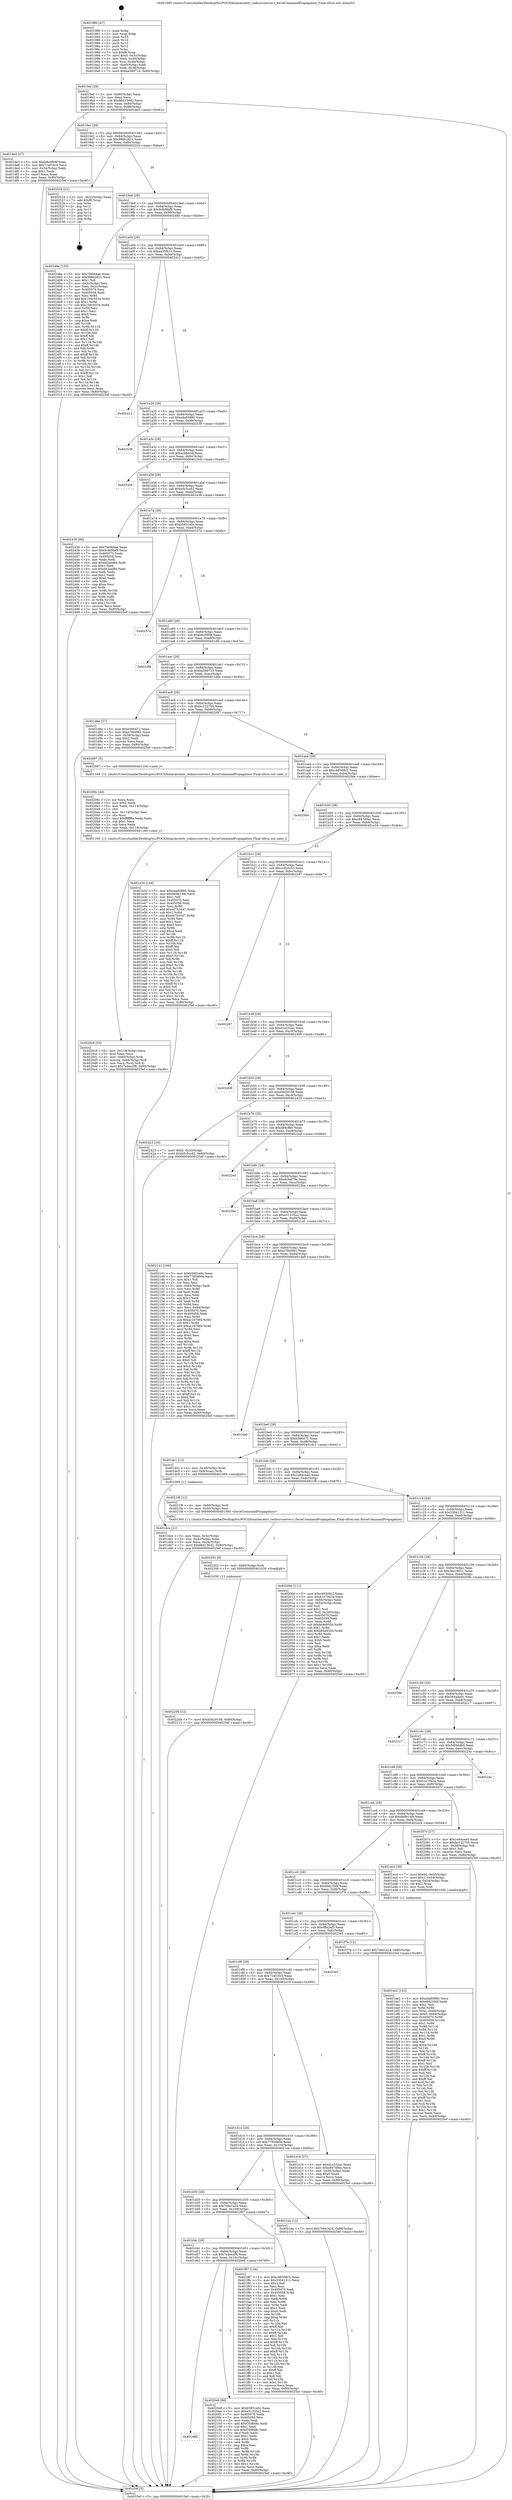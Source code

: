 digraph "0x401980" {
  label = "0x401980 (/mnt/c/Users/mathe/Desktop/tcc/POCII/binaries/extr_redissrcserver.c_forceCommandPropagation_Final-ollvm.out::main(0))"
  labelloc = "t"
  node[shape=record]

  Entry [label="",width=0.3,height=0.3,shape=circle,fillcolor=black,style=filled]
  "0x4019af" [label="{
     0x4019af [29]\l
     | [instrs]\l
     &nbsp;&nbsp;0x4019af \<+3\>: mov -0x80(%rbp),%eax\l
     &nbsp;&nbsp;0x4019b2 \<+2\>: mov %eax,%ecx\l
     &nbsp;&nbsp;0x4019b4 \<+6\>: sub $0x86d15642,%ecx\l
     &nbsp;&nbsp;0x4019ba \<+6\>: mov %eax,-0x84(%rbp)\l
     &nbsp;&nbsp;0x4019c0 \<+6\>: mov %ecx,-0x88(%rbp)\l
     &nbsp;&nbsp;0x4019c6 \<+6\>: je 0000000000401de3 \<main+0x463\>\l
  }"]
  "0x401de3" [label="{
     0x401de3 [27]\l
     | [instrs]\l
     &nbsp;&nbsp;0x401de3 \<+5\>: mov $0xb8c0f09f,%eax\l
     &nbsp;&nbsp;0x401de8 \<+5\>: mov $0x71ef10c4,%ecx\l
     &nbsp;&nbsp;0x401ded \<+3\>: mov -0x34(%rbp),%edx\l
     &nbsp;&nbsp;0x401df0 \<+3\>: cmp $0x1,%edx\l
     &nbsp;&nbsp;0x401df3 \<+3\>: cmovl %ecx,%eax\l
     &nbsp;&nbsp;0x401df6 \<+3\>: mov %eax,-0x80(%rbp)\l
     &nbsp;&nbsp;0x401df9 \<+5\>: jmp 00000000004025ef \<main+0xc6f\>\l
  }"]
  "0x4019cc" [label="{
     0x4019cc [28]\l
     | [instrs]\l
     &nbsp;&nbsp;0x4019cc \<+5\>: jmp 00000000004019d1 \<main+0x51\>\l
     &nbsp;&nbsp;0x4019d1 \<+6\>: mov -0x84(%rbp),%eax\l
     &nbsp;&nbsp;0x4019d7 \<+5\>: sub $0x996b2821,%eax\l
     &nbsp;&nbsp;0x4019dc \<+6\>: mov %eax,-0x8c(%rbp)\l
     &nbsp;&nbsp;0x4019e2 \<+6\>: je 0000000000402524 \<main+0xba4\>\l
  }"]
  Exit [label="",width=0.3,height=0.3,shape=circle,fillcolor=black,style=filled,peripheries=2]
  "0x402524" [label="{
     0x402524 [21]\l
     | [instrs]\l
     &nbsp;&nbsp;0x402524 \<+3\>: mov -0x2c(%rbp),%eax\l
     &nbsp;&nbsp;0x402527 \<+7\>: add $0xf8,%rsp\l
     &nbsp;&nbsp;0x40252e \<+1\>: pop %rbx\l
     &nbsp;&nbsp;0x40252f \<+2\>: pop %r12\l
     &nbsp;&nbsp;0x402531 \<+2\>: pop %r13\l
     &nbsp;&nbsp;0x402533 \<+2\>: pop %r14\l
     &nbsp;&nbsp;0x402535 \<+2\>: pop %r15\l
     &nbsp;&nbsp;0x402537 \<+1\>: pop %rbp\l
     &nbsp;&nbsp;0x402538 \<+1\>: ret\l
  }"]
  "0x4019e8" [label="{
     0x4019e8 [28]\l
     | [instrs]\l
     &nbsp;&nbsp;0x4019e8 \<+5\>: jmp 00000000004019ed \<main+0x6d\>\l
     &nbsp;&nbsp;0x4019ed \<+6\>: mov -0x84(%rbp),%eax\l
     &nbsp;&nbsp;0x4019f3 \<+5\>: sub $0x9c8d9bf9,%eax\l
     &nbsp;&nbsp;0x4019f8 \<+6\>: mov %eax,-0x90(%rbp)\l
     &nbsp;&nbsp;0x4019fe \<+6\>: je 000000000040248e \<main+0xb0e\>\l
  }"]
  "0x40220b" [label="{
     0x40220b [12]\l
     | [instrs]\l
     &nbsp;&nbsp;0x40220b \<+7\>: movl $0xd3b29108,-0x80(%rbp)\l
     &nbsp;&nbsp;0x402212 \<+5\>: jmp 00000000004025ef \<main+0xc6f\>\l
  }"]
  "0x40248e" [label="{
     0x40248e [150]\l
     | [instrs]\l
     &nbsp;&nbsp;0x40248e \<+5\>: mov $0x7fd064ae,%eax\l
     &nbsp;&nbsp;0x402493 \<+5\>: mov $0x996b2821,%ecx\l
     &nbsp;&nbsp;0x402498 \<+2\>: mov $0x1,%dl\l
     &nbsp;&nbsp;0x40249a \<+3\>: mov -0x3c(%rbp),%esi\l
     &nbsp;&nbsp;0x40249d \<+3\>: mov %esi,-0x2c(%rbp)\l
     &nbsp;&nbsp;0x4024a0 \<+7\>: mov 0x405070,%esi\l
     &nbsp;&nbsp;0x4024a7 \<+7\>: mov 0x405058,%edi\l
     &nbsp;&nbsp;0x4024ae \<+3\>: mov %esi,%r8d\l
     &nbsp;&nbsp;0x4024b1 \<+7\>: add $0x109c0334,%r8d\l
     &nbsp;&nbsp;0x4024b8 \<+4\>: sub $0x1,%r8d\l
     &nbsp;&nbsp;0x4024bc \<+7\>: sub $0x109c0334,%r8d\l
     &nbsp;&nbsp;0x4024c3 \<+4\>: imul %r8d,%esi\l
     &nbsp;&nbsp;0x4024c7 \<+3\>: and $0x1,%esi\l
     &nbsp;&nbsp;0x4024ca \<+3\>: cmp $0x0,%esi\l
     &nbsp;&nbsp;0x4024cd \<+4\>: sete %r9b\l
     &nbsp;&nbsp;0x4024d1 \<+3\>: cmp $0xa,%edi\l
     &nbsp;&nbsp;0x4024d4 \<+4\>: setl %r10b\l
     &nbsp;&nbsp;0x4024d8 \<+3\>: mov %r9b,%r11b\l
     &nbsp;&nbsp;0x4024db \<+4\>: xor $0xff,%r11b\l
     &nbsp;&nbsp;0x4024df \<+3\>: mov %r10b,%bl\l
     &nbsp;&nbsp;0x4024e2 \<+3\>: xor $0xff,%bl\l
     &nbsp;&nbsp;0x4024e5 \<+3\>: xor $0x1,%dl\l
     &nbsp;&nbsp;0x4024e8 \<+3\>: mov %r11b,%r14b\l
     &nbsp;&nbsp;0x4024eb \<+4\>: and $0xff,%r14b\l
     &nbsp;&nbsp;0x4024ef \<+3\>: and %dl,%r9b\l
     &nbsp;&nbsp;0x4024f2 \<+3\>: mov %bl,%r15b\l
     &nbsp;&nbsp;0x4024f5 \<+4\>: and $0xff,%r15b\l
     &nbsp;&nbsp;0x4024f9 \<+3\>: and %dl,%r10b\l
     &nbsp;&nbsp;0x4024fc \<+3\>: or %r9b,%r14b\l
     &nbsp;&nbsp;0x4024ff \<+3\>: or %r10b,%r15b\l
     &nbsp;&nbsp;0x402502 \<+3\>: xor %r15b,%r14b\l
     &nbsp;&nbsp;0x402505 \<+3\>: or %bl,%r11b\l
     &nbsp;&nbsp;0x402508 \<+4\>: xor $0xff,%r11b\l
     &nbsp;&nbsp;0x40250c \<+3\>: or $0x1,%dl\l
     &nbsp;&nbsp;0x40250f \<+3\>: and %dl,%r11b\l
     &nbsp;&nbsp;0x402512 \<+3\>: or %r11b,%r14b\l
     &nbsp;&nbsp;0x402515 \<+4\>: test $0x1,%r14b\l
     &nbsp;&nbsp;0x402519 \<+3\>: cmovne %ecx,%eax\l
     &nbsp;&nbsp;0x40251c \<+3\>: mov %eax,-0x80(%rbp)\l
     &nbsp;&nbsp;0x40251f \<+5\>: jmp 00000000004025ef \<main+0xc6f\>\l
  }"]
  "0x401a04" [label="{
     0x401a04 [28]\l
     | [instrs]\l
     &nbsp;&nbsp;0x401a04 \<+5\>: jmp 0000000000401a09 \<main+0x89\>\l
     &nbsp;&nbsp;0x401a09 \<+6\>: mov -0x84(%rbp),%eax\l
     &nbsp;&nbsp;0x401a0f \<+5\>: sub $0xa455fb1c,%eax\l
     &nbsp;&nbsp;0x401a14 \<+6\>: mov %eax,-0x94(%rbp)\l
     &nbsp;&nbsp;0x401a1a \<+6\>: je 0000000000402412 \<main+0xa92\>\l
  }"]
  "0x402202" [label="{
     0x402202 [9]\l
     | [instrs]\l
     &nbsp;&nbsp;0x402202 \<+4\>: mov -0x60(%rbp),%rdi\l
     &nbsp;&nbsp;0x402206 \<+5\>: call 0000000000401030 \<free@plt\>\l
     | [calls]\l
     &nbsp;&nbsp;0x401030 \{1\} (unknown)\l
  }"]
  "0x402412" [label="{
     0x402412\l
  }", style=dashed]
  "0x401a20" [label="{
     0x401a20 [28]\l
     | [instrs]\l
     &nbsp;&nbsp;0x401a20 \<+5\>: jmp 0000000000401a25 \<main+0xa5\>\l
     &nbsp;&nbsp;0x401a25 \<+6\>: mov -0x84(%rbp),%eax\l
     &nbsp;&nbsp;0x401a2b \<+5\>: sub $0xa4a60880,%eax\l
     &nbsp;&nbsp;0x401a30 \<+6\>: mov %eax,-0x98(%rbp)\l
     &nbsp;&nbsp;0x401a36 \<+6\>: je 0000000000402539 \<main+0xbb9\>\l
  }"]
  "0x401d68" [label="{
     0x401d68\l
  }", style=dashed]
  "0x402539" [label="{
     0x402539\l
  }", style=dashed]
  "0x401a3c" [label="{
     0x401a3c [28]\l
     | [instrs]\l
     &nbsp;&nbsp;0x401a3c \<+5\>: jmp 0000000000401a41 \<main+0xc1\>\l
     &nbsp;&nbsp;0x401a41 \<+6\>: mov -0x84(%rbp),%eax\l
     &nbsp;&nbsp;0x401a47 \<+5\>: sub $0xacb6dcdf,%eax\l
     &nbsp;&nbsp;0x401a4c \<+6\>: mov %eax,-0x9c(%rbp)\l
     &nbsp;&nbsp;0x401a52 \<+6\>: je 00000000004023c6 \<main+0xa46\>\l
  }"]
  "0x4020e9" [label="{
     0x4020e9 [88]\l
     | [instrs]\l
     &nbsp;&nbsp;0x4020e9 \<+5\>: mov $0xb5851e0c,%eax\l
     &nbsp;&nbsp;0x4020ee \<+5\>: mov $0xe51335a2,%ecx\l
     &nbsp;&nbsp;0x4020f3 \<+7\>: mov 0x405070,%edx\l
     &nbsp;&nbsp;0x4020fa \<+7\>: mov 0x405058,%esi\l
     &nbsp;&nbsp;0x402101 \<+2\>: mov %edx,%edi\l
     &nbsp;&nbsp;0x402103 \<+6\>: add $0xf35f868c,%edi\l
     &nbsp;&nbsp;0x402109 \<+3\>: sub $0x1,%edi\l
     &nbsp;&nbsp;0x40210c \<+6\>: sub $0xf35f868c,%edi\l
     &nbsp;&nbsp;0x402112 \<+3\>: imul %edi,%edx\l
     &nbsp;&nbsp;0x402115 \<+3\>: and $0x1,%edx\l
     &nbsp;&nbsp;0x402118 \<+3\>: cmp $0x0,%edx\l
     &nbsp;&nbsp;0x40211b \<+4\>: sete %r8b\l
     &nbsp;&nbsp;0x40211f \<+3\>: cmp $0xa,%esi\l
     &nbsp;&nbsp;0x402122 \<+4\>: setl %r9b\l
     &nbsp;&nbsp;0x402126 \<+3\>: mov %r8b,%r10b\l
     &nbsp;&nbsp;0x402129 \<+3\>: and %r9b,%r10b\l
     &nbsp;&nbsp;0x40212c \<+3\>: xor %r9b,%r8b\l
     &nbsp;&nbsp;0x40212f \<+3\>: or %r8b,%r10b\l
     &nbsp;&nbsp;0x402132 \<+4\>: test $0x1,%r10b\l
     &nbsp;&nbsp;0x402136 \<+3\>: cmovne %ecx,%eax\l
     &nbsp;&nbsp;0x402139 \<+3\>: mov %eax,-0x80(%rbp)\l
     &nbsp;&nbsp;0x40213c \<+5\>: jmp 00000000004025ef \<main+0xc6f\>\l
  }"]
  "0x4023c6" [label="{
     0x4023c6\l
  }", style=dashed]
  "0x401a58" [label="{
     0x401a58 [28]\l
     | [instrs]\l
     &nbsp;&nbsp;0x401a58 \<+5\>: jmp 0000000000401a5d \<main+0xdd\>\l
     &nbsp;&nbsp;0x401a5d \<+6\>: mov -0x84(%rbp),%eax\l
     &nbsp;&nbsp;0x401a63 \<+5\>: sub $0xb0c5cc62,%eax\l
     &nbsp;&nbsp;0x401a68 \<+6\>: mov %eax,-0xa0(%rbp)\l
     &nbsp;&nbsp;0x401a6e \<+6\>: je 0000000000402436 \<main+0xab6\>\l
  }"]
  "0x4020c8" [label="{
     0x4020c8 [33]\l
     | [instrs]\l
     &nbsp;&nbsp;0x4020c8 \<+6\>: mov -0x118(%rbp),%ecx\l
     &nbsp;&nbsp;0x4020ce \<+3\>: imul %eax,%ecx\l
     &nbsp;&nbsp;0x4020d1 \<+4\>: mov -0x60(%rbp),%rdi\l
     &nbsp;&nbsp;0x4020d5 \<+4\>: movslq -0x64(%rbp),%r8\l
     &nbsp;&nbsp;0x4020d9 \<+4\>: mov %ecx,(%rdi,%r8,4)\l
     &nbsp;&nbsp;0x4020dd \<+7\>: movl $0x7e4ee2f6,-0x80(%rbp)\l
     &nbsp;&nbsp;0x4020e4 \<+5\>: jmp 00000000004025ef \<main+0xc6f\>\l
  }"]
  "0x402436" [label="{
     0x402436 [88]\l
     | [instrs]\l
     &nbsp;&nbsp;0x402436 \<+5\>: mov $0x7fd064ae,%eax\l
     &nbsp;&nbsp;0x40243b \<+5\>: mov $0x9c8d9bf9,%ecx\l
     &nbsp;&nbsp;0x402440 \<+7\>: mov 0x405070,%edx\l
     &nbsp;&nbsp;0x402447 \<+7\>: mov 0x405058,%esi\l
     &nbsp;&nbsp;0x40244e \<+2\>: mov %edx,%edi\l
     &nbsp;&nbsp;0x402450 \<+6\>: add $0xdd2eaf8d,%edi\l
     &nbsp;&nbsp;0x402456 \<+3\>: sub $0x1,%edi\l
     &nbsp;&nbsp;0x402459 \<+6\>: sub $0xdd2eaf8d,%edi\l
     &nbsp;&nbsp;0x40245f \<+3\>: imul %edi,%edx\l
     &nbsp;&nbsp;0x402462 \<+3\>: and $0x1,%edx\l
     &nbsp;&nbsp;0x402465 \<+3\>: cmp $0x0,%edx\l
     &nbsp;&nbsp;0x402468 \<+4\>: sete %r8b\l
     &nbsp;&nbsp;0x40246c \<+3\>: cmp $0xa,%esi\l
     &nbsp;&nbsp;0x40246f \<+4\>: setl %r9b\l
     &nbsp;&nbsp;0x402473 \<+3\>: mov %r8b,%r10b\l
     &nbsp;&nbsp;0x402476 \<+3\>: and %r9b,%r10b\l
     &nbsp;&nbsp;0x402479 \<+3\>: xor %r9b,%r8b\l
     &nbsp;&nbsp;0x40247c \<+3\>: or %r8b,%r10b\l
     &nbsp;&nbsp;0x40247f \<+4\>: test $0x1,%r10b\l
     &nbsp;&nbsp;0x402483 \<+3\>: cmovne %ecx,%eax\l
     &nbsp;&nbsp;0x402486 \<+3\>: mov %eax,-0x80(%rbp)\l
     &nbsp;&nbsp;0x402489 \<+5\>: jmp 00000000004025ef \<main+0xc6f\>\l
  }"]
  "0x401a74" [label="{
     0x401a74 [28]\l
     | [instrs]\l
     &nbsp;&nbsp;0x401a74 \<+5\>: jmp 0000000000401a79 \<main+0xf9\>\l
     &nbsp;&nbsp;0x401a79 \<+6\>: mov -0x84(%rbp),%eax\l
     &nbsp;&nbsp;0x401a7f \<+5\>: sub $0xb5851e0c,%eax\l
     &nbsp;&nbsp;0x401a84 \<+6\>: mov %eax,-0xa4(%rbp)\l
     &nbsp;&nbsp;0x401a8a \<+6\>: je 000000000040257a \<main+0xbfa\>\l
  }"]
  "0x40209c" [label="{
     0x40209c [44]\l
     | [instrs]\l
     &nbsp;&nbsp;0x40209c \<+2\>: xor %ecx,%ecx\l
     &nbsp;&nbsp;0x40209e \<+5\>: mov $0x2,%edx\l
     &nbsp;&nbsp;0x4020a3 \<+6\>: mov %edx,-0x114(%rbp)\l
     &nbsp;&nbsp;0x4020a9 \<+1\>: cltd\l
     &nbsp;&nbsp;0x4020aa \<+6\>: mov -0x114(%rbp),%esi\l
     &nbsp;&nbsp;0x4020b0 \<+2\>: idiv %esi\l
     &nbsp;&nbsp;0x4020b2 \<+6\>: imul $0xfffffffe,%edx,%edx\l
     &nbsp;&nbsp;0x4020b8 \<+3\>: sub $0x1,%ecx\l
     &nbsp;&nbsp;0x4020bb \<+2\>: sub %ecx,%edx\l
     &nbsp;&nbsp;0x4020bd \<+6\>: mov %edx,-0x118(%rbp)\l
     &nbsp;&nbsp;0x4020c3 \<+5\>: call 0000000000401160 \<next_i\>\l
     | [calls]\l
     &nbsp;&nbsp;0x401160 \{1\} (/mnt/c/Users/mathe/Desktop/tcc/POCII/binaries/extr_redissrcserver.c_forceCommandPropagation_Final-ollvm.out::next_i)\l
  }"]
  "0x40257a" [label="{
     0x40257a\l
  }", style=dashed]
  "0x401a90" [label="{
     0x401a90 [28]\l
     | [instrs]\l
     &nbsp;&nbsp;0x401a90 \<+5\>: jmp 0000000000401a95 \<main+0x115\>\l
     &nbsp;&nbsp;0x401a95 \<+6\>: mov -0x84(%rbp),%eax\l
     &nbsp;&nbsp;0x401a9b \<+5\>: sub $0xb8c0f09f,%eax\l
     &nbsp;&nbsp;0x401aa0 \<+6\>: mov %eax,-0xa8(%rbp)\l
     &nbsp;&nbsp;0x401aa6 \<+6\>: je 0000000000401dfe \<main+0x47e\>\l
  }"]
  "0x401d4c" [label="{
     0x401d4c [28]\l
     | [instrs]\l
     &nbsp;&nbsp;0x401d4c \<+5\>: jmp 0000000000401d51 \<main+0x3d1\>\l
     &nbsp;&nbsp;0x401d51 \<+6\>: mov -0x84(%rbp),%eax\l
     &nbsp;&nbsp;0x401d57 \<+5\>: sub $0x7e4ee2f6,%eax\l
     &nbsp;&nbsp;0x401d5c \<+6\>: mov %eax,-0x10c(%rbp)\l
     &nbsp;&nbsp;0x401d62 \<+6\>: je 00000000004020e9 \<main+0x769\>\l
  }"]
  "0x401dfe" [label="{
     0x401dfe\l
  }", style=dashed]
  "0x401aac" [label="{
     0x401aac [28]\l
     | [instrs]\l
     &nbsp;&nbsp;0x401aac \<+5\>: jmp 0000000000401ab1 \<main+0x131\>\l
     &nbsp;&nbsp;0x401ab1 \<+6\>: mov -0x84(%rbp),%eax\l
     &nbsp;&nbsp;0x401ab7 \<+5\>: sub $0xba589710,%eax\l
     &nbsp;&nbsp;0x401abc \<+6\>: mov %eax,-0xac(%rbp)\l
     &nbsp;&nbsp;0x401ac2 \<+6\>: je 0000000000401d8e \<main+0x40e\>\l
  }"]
  "0x401f87" [label="{
     0x401f87 [134]\l
     | [instrs]\l
     &nbsp;&nbsp;0x401f87 \<+5\>: mov $0xc48308c2,%eax\l
     &nbsp;&nbsp;0x401f8c \<+5\>: mov $0x33041311,%ecx\l
     &nbsp;&nbsp;0x401f91 \<+2\>: mov $0x1,%dl\l
     &nbsp;&nbsp;0x401f93 \<+2\>: xor %esi,%esi\l
     &nbsp;&nbsp;0x401f95 \<+7\>: mov 0x405070,%edi\l
     &nbsp;&nbsp;0x401f9c \<+8\>: mov 0x405058,%r8d\l
     &nbsp;&nbsp;0x401fa4 \<+3\>: sub $0x1,%esi\l
     &nbsp;&nbsp;0x401fa7 \<+3\>: mov %edi,%r9d\l
     &nbsp;&nbsp;0x401faa \<+3\>: add %esi,%r9d\l
     &nbsp;&nbsp;0x401fad \<+4\>: imul %r9d,%edi\l
     &nbsp;&nbsp;0x401fb1 \<+3\>: and $0x1,%edi\l
     &nbsp;&nbsp;0x401fb4 \<+3\>: cmp $0x0,%edi\l
     &nbsp;&nbsp;0x401fb7 \<+4\>: sete %r10b\l
     &nbsp;&nbsp;0x401fbb \<+4\>: cmp $0xa,%r8d\l
     &nbsp;&nbsp;0x401fbf \<+4\>: setl %r11b\l
     &nbsp;&nbsp;0x401fc3 \<+3\>: mov %r10b,%bl\l
     &nbsp;&nbsp;0x401fc6 \<+3\>: xor $0xff,%bl\l
     &nbsp;&nbsp;0x401fc9 \<+3\>: mov %r11b,%r14b\l
     &nbsp;&nbsp;0x401fcc \<+4\>: xor $0xff,%r14b\l
     &nbsp;&nbsp;0x401fd0 \<+3\>: xor $0x1,%dl\l
     &nbsp;&nbsp;0x401fd3 \<+3\>: mov %bl,%r15b\l
     &nbsp;&nbsp;0x401fd6 \<+4\>: and $0xff,%r15b\l
     &nbsp;&nbsp;0x401fda \<+3\>: and %dl,%r10b\l
     &nbsp;&nbsp;0x401fdd \<+3\>: mov %r14b,%r12b\l
     &nbsp;&nbsp;0x401fe0 \<+4\>: and $0xff,%r12b\l
     &nbsp;&nbsp;0x401fe4 \<+3\>: and %dl,%r11b\l
     &nbsp;&nbsp;0x401fe7 \<+3\>: or %r10b,%r15b\l
     &nbsp;&nbsp;0x401fea \<+3\>: or %r11b,%r12b\l
     &nbsp;&nbsp;0x401fed \<+3\>: xor %r12b,%r15b\l
     &nbsp;&nbsp;0x401ff0 \<+3\>: or %r14b,%bl\l
     &nbsp;&nbsp;0x401ff3 \<+3\>: xor $0xff,%bl\l
     &nbsp;&nbsp;0x401ff6 \<+3\>: or $0x1,%dl\l
     &nbsp;&nbsp;0x401ff9 \<+2\>: and %dl,%bl\l
     &nbsp;&nbsp;0x401ffb \<+3\>: or %bl,%r15b\l
     &nbsp;&nbsp;0x401ffe \<+4\>: test $0x1,%r15b\l
     &nbsp;&nbsp;0x402002 \<+3\>: cmovne %ecx,%eax\l
     &nbsp;&nbsp;0x402005 \<+3\>: mov %eax,-0x80(%rbp)\l
     &nbsp;&nbsp;0x402008 \<+5\>: jmp 00000000004025ef \<main+0xc6f\>\l
  }"]
  "0x401d8e" [label="{
     0x401d8e [27]\l
     | [instrs]\l
     &nbsp;&nbsp;0x401d8e \<+5\>: mov $0xb566472,%eax\l
     &nbsp;&nbsp;0x401d93 \<+5\>: mov $0xe7fd49b1,%ecx\l
     &nbsp;&nbsp;0x401d98 \<+3\>: mov -0x38(%rbp),%edx\l
     &nbsp;&nbsp;0x401d9b \<+3\>: cmp $0x2,%edx\l
     &nbsp;&nbsp;0x401d9e \<+3\>: cmovne %ecx,%eax\l
     &nbsp;&nbsp;0x401da1 \<+3\>: mov %eax,-0x80(%rbp)\l
     &nbsp;&nbsp;0x401da4 \<+5\>: jmp 00000000004025ef \<main+0xc6f\>\l
  }"]
  "0x401ac8" [label="{
     0x401ac8 [28]\l
     | [instrs]\l
     &nbsp;&nbsp;0x401ac8 \<+5\>: jmp 0000000000401acd \<main+0x14d\>\l
     &nbsp;&nbsp;0x401acd \<+6\>: mov -0x84(%rbp),%eax\l
     &nbsp;&nbsp;0x401ad3 \<+5\>: sub $0xbc122705,%eax\l
     &nbsp;&nbsp;0x401ad8 \<+6\>: mov %eax,-0xb0(%rbp)\l
     &nbsp;&nbsp;0x401ade \<+6\>: je 0000000000402097 \<main+0x717\>\l
  }"]
  "0x4025ef" [label="{
     0x4025ef [5]\l
     | [instrs]\l
     &nbsp;&nbsp;0x4025ef \<+5\>: jmp 00000000004019af \<main+0x2f\>\l
  }"]
  "0x401980" [label="{
     0x401980 [47]\l
     | [instrs]\l
     &nbsp;&nbsp;0x401980 \<+1\>: push %rbp\l
     &nbsp;&nbsp;0x401981 \<+3\>: mov %rsp,%rbp\l
     &nbsp;&nbsp;0x401984 \<+2\>: push %r15\l
     &nbsp;&nbsp;0x401986 \<+2\>: push %r14\l
     &nbsp;&nbsp;0x401988 \<+2\>: push %r13\l
     &nbsp;&nbsp;0x40198a \<+2\>: push %r12\l
     &nbsp;&nbsp;0x40198c \<+1\>: push %rbx\l
     &nbsp;&nbsp;0x40198d \<+7\>: sub $0xf8,%rsp\l
     &nbsp;&nbsp;0x401994 \<+7\>: movl $0x0,-0x3c(%rbp)\l
     &nbsp;&nbsp;0x40199b \<+3\>: mov %edi,-0x40(%rbp)\l
     &nbsp;&nbsp;0x40199e \<+4\>: mov %rsi,-0x48(%rbp)\l
     &nbsp;&nbsp;0x4019a2 \<+3\>: mov -0x40(%rbp),%edi\l
     &nbsp;&nbsp;0x4019a5 \<+3\>: mov %edi,-0x38(%rbp)\l
     &nbsp;&nbsp;0x4019a8 \<+7\>: movl $0xba589710,-0x80(%rbp)\l
  }"]
  "0x401d30" [label="{
     0x401d30 [28]\l
     | [instrs]\l
     &nbsp;&nbsp;0x401d30 \<+5\>: jmp 0000000000401d35 \<main+0x3b5\>\l
     &nbsp;&nbsp;0x401d35 \<+6\>: mov -0x84(%rbp),%eax\l
     &nbsp;&nbsp;0x401d3b \<+5\>: sub $0x7c6e1a24,%eax\l
     &nbsp;&nbsp;0x401d40 \<+6\>: mov %eax,-0x108(%rbp)\l
     &nbsp;&nbsp;0x401d46 \<+6\>: je 0000000000401f87 \<main+0x607\>\l
  }"]
  "0x402097" [label="{
     0x402097 [5]\l
     | [instrs]\l
     &nbsp;&nbsp;0x402097 \<+5\>: call 0000000000401160 \<next_i\>\l
     | [calls]\l
     &nbsp;&nbsp;0x401160 \{1\} (/mnt/c/Users/mathe/Desktop/tcc/POCII/binaries/extr_redissrcserver.c_forceCommandPropagation_Final-ollvm.out::next_i)\l
  }"]
  "0x401ae4" [label="{
     0x401ae4 [28]\l
     | [instrs]\l
     &nbsp;&nbsp;0x401ae4 \<+5\>: jmp 0000000000401ae9 \<main+0x169\>\l
     &nbsp;&nbsp;0x401ae9 \<+6\>: mov -0x84(%rbp),%eax\l
     &nbsp;&nbsp;0x401aef \<+5\>: sub $0xc48308c2,%eax\l
     &nbsp;&nbsp;0x401af4 \<+6\>: mov %eax,-0xb4(%rbp)\l
     &nbsp;&nbsp;0x401afa \<+6\>: je 000000000040256e \<main+0xbee\>\l
  }"]
  "0x4021ea" [label="{
     0x4021ea [12]\l
     | [instrs]\l
     &nbsp;&nbsp;0x4021ea \<+7\>: movl $0x7c6e1a24,-0x80(%rbp)\l
     &nbsp;&nbsp;0x4021f1 \<+5\>: jmp 00000000004025ef \<main+0xc6f\>\l
  }"]
  "0x40256e" [label="{
     0x40256e\l
  }", style=dashed]
  "0x401b00" [label="{
     0x401b00 [28]\l
     | [instrs]\l
     &nbsp;&nbsp;0x401b00 \<+5\>: jmp 0000000000401b05 \<main+0x185\>\l
     &nbsp;&nbsp;0x401b05 \<+6\>: mov -0x84(%rbp),%eax\l
     &nbsp;&nbsp;0x401b0b \<+5\>: sub $0xc847d0ac,%eax\l
     &nbsp;&nbsp;0x401b10 \<+6\>: mov %eax,-0xb8(%rbp)\l
     &nbsp;&nbsp;0x401b16 \<+6\>: je 0000000000401e34 \<main+0x4b4\>\l
  }"]
  "0x401ee2" [label="{
     0x401ee2 [153]\l
     | [instrs]\l
     &nbsp;&nbsp;0x401ee2 \<+5\>: mov $0xa4a60880,%ecx\l
     &nbsp;&nbsp;0x401ee7 \<+5\>: mov $0x6fd2350f,%edx\l
     &nbsp;&nbsp;0x401eec \<+3\>: mov $0x1,%sil\l
     &nbsp;&nbsp;0x401eef \<+3\>: xor %r8d,%r8d\l
     &nbsp;&nbsp;0x401ef2 \<+4\>: mov %rax,-0x60(%rbp)\l
     &nbsp;&nbsp;0x401ef6 \<+7\>: movl $0x0,-0x64(%rbp)\l
     &nbsp;&nbsp;0x401efd \<+8\>: mov 0x405070,%r9d\l
     &nbsp;&nbsp;0x401f05 \<+8\>: mov 0x405058,%r10d\l
     &nbsp;&nbsp;0x401f0d \<+4\>: sub $0x1,%r8d\l
     &nbsp;&nbsp;0x401f11 \<+3\>: mov %r9d,%r11d\l
     &nbsp;&nbsp;0x401f14 \<+3\>: add %r8d,%r11d\l
     &nbsp;&nbsp;0x401f17 \<+4\>: imul %r11d,%r9d\l
     &nbsp;&nbsp;0x401f1b \<+4\>: and $0x1,%r9d\l
     &nbsp;&nbsp;0x401f1f \<+4\>: cmp $0x0,%r9d\l
     &nbsp;&nbsp;0x401f23 \<+3\>: sete %bl\l
     &nbsp;&nbsp;0x401f26 \<+4\>: cmp $0xa,%r10d\l
     &nbsp;&nbsp;0x401f2a \<+4\>: setl %r14b\l
     &nbsp;&nbsp;0x401f2e \<+3\>: mov %bl,%r15b\l
     &nbsp;&nbsp;0x401f31 \<+4\>: xor $0xff,%r15b\l
     &nbsp;&nbsp;0x401f35 \<+3\>: mov %r14b,%r12b\l
     &nbsp;&nbsp;0x401f38 \<+4\>: xor $0xff,%r12b\l
     &nbsp;&nbsp;0x401f3c \<+4\>: xor $0x1,%sil\l
     &nbsp;&nbsp;0x401f40 \<+3\>: mov %r15b,%r13b\l
     &nbsp;&nbsp;0x401f43 \<+4\>: and $0xff,%r13b\l
     &nbsp;&nbsp;0x401f47 \<+3\>: and %sil,%bl\l
     &nbsp;&nbsp;0x401f4a \<+3\>: mov %r12b,%al\l
     &nbsp;&nbsp;0x401f4d \<+2\>: and $0xff,%al\l
     &nbsp;&nbsp;0x401f4f \<+3\>: and %sil,%r14b\l
     &nbsp;&nbsp;0x401f52 \<+3\>: or %bl,%r13b\l
     &nbsp;&nbsp;0x401f55 \<+3\>: or %r14b,%al\l
     &nbsp;&nbsp;0x401f58 \<+3\>: xor %al,%r13b\l
     &nbsp;&nbsp;0x401f5b \<+3\>: or %r12b,%r15b\l
     &nbsp;&nbsp;0x401f5e \<+4\>: xor $0xff,%r15b\l
     &nbsp;&nbsp;0x401f62 \<+4\>: or $0x1,%sil\l
     &nbsp;&nbsp;0x401f66 \<+3\>: and %sil,%r15b\l
     &nbsp;&nbsp;0x401f69 \<+3\>: or %r15b,%r13b\l
     &nbsp;&nbsp;0x401f6c \<+4\>: test $0x1,%r13b\l
     &nbsp;&nbsp;0x401f70 \<+3\>: cmovne %edx,%ecx\l
     &nbsp;&nbsp;0x401f73 \<+3\>: mov %ecx,-0x80(%rbp)\l
     &nbsp;&nbsp;0x401f76 \<+5\>: jmp 00000000004025ef \<main+0xc6f\>\l
  }"]
  "0x401e34" [label="{
     0x401e34 [144]\l
     | [instrs]\l
     &nbsp;&nbsp;0x401e34 \<+5\>: mov $0xa4a60880,%eax\l
     &nbsp;&nbsp;0x401e39 \<+5\>: mov $0x669b14fe,%ecx\l
     &nbsp;&nbsp;0x401e3e \<+2\>: mov $0x1,%dl\l
     &nbsp;&nbsp;0x401e40 \<+7\>: mov 0x405070,%esi\l
     &nbsp;&nbsp;0x401e47 \<+7\>: mov 0x405058,%edi\l
     &nbsp;&nbsp;0x401e4e \<+3\>: mov %esi,%r8d\l
     &nbsp;&nbsp;0x401e51 \<+7\>: add $0xed7b3447,%r8d\l
     &nbsp;&nbsp;0x401e58 \<+4\>: sub $0x1,%r8d\l
     &nbsp;&nbsp;0x401e5c \<+7\>: sub $0xed7b3447,%r8d\l
     &nbsp;&nbsp;0x401e63 \<+4\>: imul %r8d,%esi\l
     &nbsp;&nbsp;0x401e67 \<+3\>: and $0x1,%esi\l
     &nbsp;&nbsp;0x401e6a \<+3\>: cmp $0x0,%esi\l
     &nbsp;&nbsp;0x401e6d \<+4\>: sete %r9b\l
     &nbsp;&nbsp;0x401e71 \<+3\>: cmp $0xa,%edi\l
     &nbsp;&nbsp;0x401e74 \<+4\>: setl %r10b\l
     &nbsp;&nbsp;0x401e78 \<+3\>: mov %r9b,%r11b\l
     &nbsp;&nbsp;0x401e7b \<+4\>: xor $0xff,%r11b\l
     &nbsp;&nbsp;0x401e7f \<+3\>: mov %r10b,%bl\l
     &nbsp;&nbsp;0x401e82 \<+3\>: xor $0xff,%bl\l
     &nbsp;&nbsp;0x401e85 \<+3\>: xor $0x0,%dl\l
     &nbsp;&nbsp;0x401e88 \<+3\>: mov %r11b,%r14b\l
     &nbsp;&nbsp;0x401e8b \<+4\>: and $0x0,%r14b\l
     &nbsp;&nbsp;0x401e8f \<+3\>: and %dl,%r9b\l
     &nbsp;&nbsp;0x401e92 \<+3\>: mov %bl,%r15b\l
     &nbsp;&nbsp;0x401e95 \<+4\>: and $0x0,%r15b\l
     &nbsp;&nbsp;0x401e99 \<+3\>: and %dl,%r10b\l
     &nbsp;&nbsp;0x401e9c \<+3\>: or %r9b,%r14b\l
     &nbsp;&nbsp;0x401e9f \<+3\>: or %r10b,%r15b\l
     &nbsp;&nbsp;0x401ea2 \<+3\>: xor %r15b,%r14b\l
     &nbsp;&nbsp;0x401ea5 \<+3\>: or %bl,%r11b\l
     &nbsp;&nbsp;0x401ea8 \<+4\>: xor $0xff,%r11b\l
     &nbsp;&nbsp;0x401eac \<+3\>: or $0x0,%dl\l
     &nbsp;&nbsp;0x401eaf \<+3\>: and %dl,%r11b\l
     &nbsp;&nbsp;0x401eb2 \<+3\>: or %r11b,%r14b\l
     &nbsp;&nbsp;0x401eb5 \<+4\>: test $0x1,%r14b\l
     &nbsp;&nbsp;0x401eb9 \<+3\>: cmovne %ecx,%eax\l
     &nbsp;&nbsp;0x401ebc \<+3\>: mov %eax,-0x80(%rbp)\l
     &nbsp;&nbsp;0x401ebf \<+5\>: jmp 00000000004025ef \<main+0xc6f\>\l
  }"]
  "0x401b1c" [label="{
     0x401b1c [28]\l
     | [instrs]\l
     &nbsp;&nbsp;0x401b1c \<+5\>: jmp 0000000000401b21 \<main+0x1a1\>\l
     &nbsp;&nbsp;0x401b21 \<+6\>: mov -0x84(%rbp),%eax\l
     &nbsp;&nbsp;0x401b27 \<+5\>: sub $0xcc920c53,%eax\l
     &nbsp;&nbsp;0x401b2c \<+6\>: mov %eax,-0xbc(%rbp)\l
     &nbsp;&nbsp;0x401b32 \<+6\>: je 0000000000402267 \<main+0x8e7\>\l
  }"]
  "0x401d14" [label="{
     0x401d14 [28]\l
     | [instrs]\l
     &nbsp;&nbsp;0x401d14 \<+5\>: jmp 0000000000401d19 \<main+0x399\>\l
     &nbsp;&nbsp;0x401d19 \<+6\>: mov -0x84(%rbp),%eax\l
     &nbsp;&nbsp;0x401d1f \<+5\>: sub $0x77954b0e,%eax\l
     &nbsp;&nbsp;0x401d24 \<+6\>: mov %eax,-0x104(%rbp)\l
     &nbsp;&nbsp;0x401d2a \<+6\>: je 00000000004021ea \<main+0x86a\>\l
  }"]
  "0x402267" [label="{
     0x402267\l
  }", style=dashed]
  "0x401b38" [label="{
     0x401b38 [28]\l
     | [instrs]\l
     &nbsp;&nbsp;0x401b38 \<+5\>: jmp 0000000000401b3d \<main+0x1bd\>\l
     &nbsp;&nbsp;0x401b3d \<+6\>: mov -0x84(%rbp),%eax\l
     &nbsp;&nbsp;0x401b43 \<+5\>: sub $0xd1e332ec,%eax\l
     &nbsp;&nbsp;0x401b48 \<+6\>: mov %eax,-0xc0(%rbp)\l
     &nbsp;&nbsp;0x401b4e \<+6\>: je 0000000000402406 \<main+0xa86\>\l
  }"]
  "0x401e19" [label="{
     0x401e19 [27]\l
     | [instrs]\l
     &nbsp;&nbsp;0x401e19 \<+5\>: mov $0xd1e332ec,%eax\l
     &nbsp;&nbsp;0x401e1e \<+5\>: mov $0xc847d0ac,%ecx\l
     &nbsp;&nbsp;0x401e23 \<+3\>: mov -0x34(%rbp),%edx\l
     &nbsp;&nbsp;0x401e26 \<+3\>: cmp $0x0,%edx\l
     &nbsp;&nbsp;0x401e29 \<+3\>: cmove %ecx,%eax\l
     &nbsp;&nbsp;0x401e2c \<+3\>: mov %eax,-0x80(%rbp)\l
     &nbsp;&nbsp;0x401e2f \<+5\>: jmp 00000000004025ef \<main+0xc6f\>\l
  }"]
  "0x402406" [label="{
     0x402406\l
  }", style=dashed]
  "0x401b54" [label="{
     0x401b54 [28]\l
     | [instrs]\l
     &nbsp;&nbsp;0x401b54 \<+5\>: jmp 0000000000401b59 \<main+0x1d9\>\l
     &nbsp;&nbsp;0x401b59 \<+6\>: mov -0x84(%rbp),%eax\l
     &nbsp;&nbsp;0x401b5f \<+5\>: sub $0xd3b29108,%eax\l
     &nbsp;&nbsp;0x401b64 \<+6\>: mov %eax,-0xc4(%rbp)\l
     &nbsp;&nbsp;0x401b6a \<+6\>: je 0000000000402423 \<main+0xaa3\>\l
  }"]
  "0x401cf8" [label="{
     0x401cf8 [28]\l
     | [instrs]\l
     &nbsp;&nbsp;0x401cf8 \<+5\>: jmp 0000000000401cfd \<main+0x37d\>\l
     &nbsp;&nbsp;0x401cfd \<+6\>: mov -0x84(%rbp),%eax\l
     &nbsp;&nbsp;0x401d03 \<+5\>: sub $0x71ef10c4,%eax\l
     &nbsp;&nbsp;0x401d08 \<+6\>: mov %eax,-0x100(%rbp)\l
     &nbsp;&nbsp;0x401d0e \<+6\>: je 0000000000401e19 \<main+0x499\>\l
  }"]
  "0x402423" [label="{
     0x402423 [19]\l
     | [instrs]\l
     &nbsp;&nbsp;0x402423 \<+7\>: movl $0x0,-0x3c(%rbp)\l
     &nbsp;&nbsp;0x40242a \<+7\>: movl $0xb0c5cc62,-0x80(%rbp)\l
     &nbsp;&nbsp;0x402431 \<+5\>: jmp 00000000004025ef \<main+0xc6f\>\l
  }"]
  "0x401b70" [label="{
     0x401b70 [28]\l
     | [instrs]\l
     &nbsp;&nbsp;0x401b70 \<+5\>: jmp 0000000000401b75 \<main+0x1f5\>\l
     &nbsp;&nbsp;0x401b75 \<+6\>: mov -0x84(%rbp),%eax\l
     &nbsp;&nbsp;0x401b7b \<+5\>: sub $0xd84cffec,%eax\l
     &nbsp;&nbsp;0x401b80 \<+6\>: mov %eax,-0xc8(%rbp)\l
     &nbsp;&nbsp;0x401b86 \<+6\>: je 00000000004022ed \<main+0x96d\>\l
  }"]
  "0x4023e5" [label="{
     0x4023e5\l
  }", style=dashed]
  "0x4022ed" [label="{
     0x4022ed\l
  }", style=dashed]
  "0x401b8c" [label="{
     0x401b8c [28]\l
     | [instrs]\l
     &nbsp;&nbsp;0x401b8c \<+5\>: jmp 0000000000401b91 \<main+0x211\>\l
     &nbsp;&nbsp;0x401b91 \<+6\>: mov -0x84(%rbp),%eax\l
     &nbsp;&nbsp;0x401b97 \<+5\>: sub $0xdcbaf79e,%eax\l
     &nbsp;&nbsp;0x401b9c \<+6\>: mov %eax,-0xcc(%rbp)\l
     &nbsp;&nbsp;0x401ba2 \<+6\>: je 00000000004023ba \<main+0xa3a\>\l
  }"]
  "0x401cdc" [label="{
     0x401cdc [28]\l
     | [instrs]\l
     &nbsp;&nbsp;0x401cdc \<+5\>: jmp 0000000000401ce1 \<main+0x361\>\l
     &nbsp;&nbsp;0x401ce1 \<+6\>: mov -0x84(%rbp),%eax\l
     &nbsp;&nbsp;0x401ce7 \<+5\>: sub $0x6ffa2af3,%eax\l
     &nbsp;&nbsp;0x401cec \<+6\>: mov %eax,-0xfc(%rbp)\l
     &nbsp;&nbsp;0x401cf2 \<+6\>: je 00000000004023e5 \<main+0xa65\>\l
  }"]
  "0x4023ba" [label="{
     0x4023ba\l
  }", style=dashed]
  "0x401ba8" [label="{
     0x401ba8 [28]\l
     | [instrs]\l
     &nbsp;&nbsp;0x401ba8 \<+5\>: jmp 0000000000401bad \<main+0x22d\>\l
     &nbsp;&nbsp;0x401bad \<+6\>: mov -0x84(%rbp),%eax\l
     &nbsp;&nbsp;0x401bb3 \<+5\>: sub $0xe51335a2,%eax\l
     &nbsp;&nbsp;0x401bb8 \<+6\>: mov %eax,-0xd0(%rbp)\l
     &nbsp;&nbsp;0x401bbe \<+6\>: je 0000000000402141 \<main+0x7c1\>\l
  }"]
  "0x401f7b" [label="{
     0x401f7b [12]\l
     | [instrs]\l
     &nbsp;&nbsp;0x401f7b \<+7\>: movl $0x7c6e1a24,-0x80(%rbp)\l
     &nbsp;&nbsp;0x401f82 \<+5\>: jmp 00000000004025ef \<main+0xc6f\>\l
  }"]
  "0x402141" [label="{
     0x402141 [169]\l
     | [instrs]\l
     &nbsp;&nbsp;0x402141 \<+5\>: mov $0xb5851e0c,%eax\l
     &nbsp;&nbsp;0x402146 \<+5\>: mov $0x77954b0e,%ecx\l
     &nbsp;&nbsp;0x40214b \<+2\>: mov $0x1,%dl\l
     &nbsp;&nbsp;0x40214d \<+2\>: xor %esi,%esi\l
     &nbsp;&nbsp;0x40214f \<+3\>: mov -0x64(%rbp),%edi\l
     &nbsp;&nbsp;0x402152 \<+3\>: mov %esi,%r8d\l
     &nbsp;&nbsp;0x402155 \<+3\>: sub %edi,%r8d\l
     &nbsp;&nbsp;0x402158 \<+2\>: mov %esi,%edi\l
     &nbsp;&nbsp;0x40215a \<+3\>: sub $0x1,%edi\l
     &nbsp;&nbsp;0x40215d \<+3\>: add %edi,%r8d\l
     &nbsp;&nbsp;0x402160 \<+3\>: sub %r8d,%esi\l
     &nbsp;&nbsp;0x402163 \<+3\>: mov %esi,-0x64(%rbp)\l
     &nbsp;&nbsp;0x402166 \<+7\>: mov 0x405070,%esi\l
     &nbsp;&nbsp;0x40216d \<+7\>: mov 0x405058,%edi\l
     &nbsp;&nbsp;0x402174 \<+3\>: mov %esi,%r8d\l
     &nbsp;&nbsp;0x402177 \<+7\>: sub $0xac1679f4,%r8d\l
     &nbsp;&nbsp;0x40217e \<+4\>: sub $0x1,%r8d\l
     &nbsp;&nbsp;0x402182 \<+7\>: add $0xac1679f4,%r8d\l
     &nbsp;&nbsp;0x402189 \<+4\>: imul %r8d,%esi\l
     &nbsp;&nbsp;0x40218d \<+3\>: and $0x1,%esi\l
     &nbsp;&nbsp;0x402190 \<+3\>: cmp $0x0,%esi\l
     &nbsp;&nbsp;0x402193 \<+4\>: sete %r9b\l
     &nbsp;&nbsp;0x402197 \<+3\>: cmp $0xa,%edi\l
     &nbsp;&nbsp;0x40219a \<+4\>: setl %r10b\l
     &nbsp;&nbsp;0x40219e \<+3\>: mov %r9b,%r11b\l
     &nbsp;&nbsp;0x4021a1 \<+4\>: xor $0xff,%r11b\l
     &nbsp;&nbsp;0x4021a5 \<+3\>: mov %r10b,%bl\l
     &nbsp;&nbsp;0x4021a8 \<+3\>: xor $0xff,%bl\l
     &nbsp;&nbsp;0x4021ab \<+3\>: xor $0x0,%dl\l
     &nbsp;&nbsp;0x4021ae \<+3\>: mov %r11b,%r14b\l
     &nbsp;&nbsp;0x4021b1 \<+4\>: and $0x0,%r14b\l
     &nbsp;&nbsp;0x4021b5 \<+3\>: and %dl,%r9b\l
     &nbsp;&nbsp;0x4021b8 \<+3\>: mov %bl,%r15b\l
     &nbsp;&nbsp;0x4021bb \<+4\>: and $0x0,%r15b\l
     &nbsp;&nbsp;0x4021bf \<+3\>: and %dl,%r10b\l
     &nbsp;&nbsp;0x4021c2 \<+3\>: or %r9b,%r14b\l
     &nbsp;&nbsp;0x4021c5 \<+3\>: or %r10b,%r15b\l
     &nbsp;&nbsp;0x4021c8 \<+3\>: xor %r15b,%r14b\l
     &nbsp;&nbsp;0x4021cb \<+3\>: or %bl,%r11b\l
     &nbsp;&nbsp;0x4021ce \<+4\>: xor $0xff,%r11b\l
     &nbsp;&nbsp;0x4021d2 \<+3\>: or $0x0,%dl\l
     &nbsp;&nbsp;0x4021d5 \<+3\>: and %dl,%r11b\l
     &nbsp;&nbsp;0x4021d8 \<+3\>: or %r11b,%r14b\l
     &nbsp;&nbsp;0x4021db \<+4\>: test $0x1,%r14b\l
     &nbsp;&nbsp;0x4021df \<+3\>: cmovne %ecx,%eax\l
     &nbsp;&nbsp;0x4021e2 \<+3\>: mov %eax,-0x80(%rbp)\l
     &nbsp;&nbsp;0x4021e5 \<+5\>: jmp 00000000004025ef \<main+0xc6f\>\l
  }"]
  "0x401bc4" [label="{
     0x401bc4 [28]\l
     | [instrs]\l
     &nbsp;&nbsp;0x401bc4 \<+5\>: jmp 0000000000401bc9 \<main+0x249\>\l
     &nbsp;&nbsp;0x401bc9 \<+6\>: mov -0x84(%rbp),%eax\l
     &nbsp;&nbsp;0x401bcf \<+5\>: sub $0xe7fd49b1,%eax\l
     &nbsp;&nbsp;0x401bd4 \<+6\>: mov %eax,-0xd4(%rbp)\l
     &nbsp;&nbsp;0x401bda \<+6\>: je 0000000000401da9 \<main+0x429\>\l
  }"]
  "0x401cc0" [label="{
     0x401cc0 [28]\l
     | [instrs]\l
     &nbsp;&nbsp;0x401cc0 \<+5\>: jmp 0000000000401cc5 \<main+0x345\>\l
     &nbsp;&nbsp;0x401cc5 \<+6\>: mov -0x84(%rbp),%eax\l
     &nbsp;&nbsp;0x401ccb \<+5\>: sub $0x6fd2350f,%eax\l
     &nbsp;&nbsp;0x401cd0 \<+6\>: mov %eax,-0xf8(%rbp)\l
     &nbsp;&nbsp;0x401cd6 \<+6\>: je 0000000000401f7b \<main+0x5fb\>\l
  }"]
  "0x401da9" [label="{
     0x401da9\l
  }", style=dashed]
  "0x401be0" [label="{
     0x401be0 [28]\l
     | [instrs]\l
     &nbsp;&nbsp;0x401be0 \<+5\>: jmp 0000000000401be5 \<main+0x265\>\l
     &nbsp;&nbsp;0x401be5 \<+6\>: mov -0x84(%rbp),%eax\l
     &nbsp;&nbsp;0x401beb \<+5\>: sub $0xb566472,%eax\l
     &nbsp;&nbsp;0x401bf0 \<+6\>: mov %eax,-0xd8(%rbp)\l
     &nbsp;&nbsp;0x401bf6 \<+6\>: je 0000000000401dc1 \<main+0x441\>\l
  }"]
  "0x401ec4" [label="{
     0x401ec4 [30]\l
     | [instrs]\l
     &nbsp;&nbsp;0x401ec4 \<+7\>: movl $0x64,-0x50(%rbp)\l
     &nbsp;&nbsp;0x401ecb \<+7\>: movl $0x1,-0x54(%rbp)\l
     &nbsp;&nbsp;0x401ed2 \<+4\>: movslq -0x54(%rbp),%rax\l
     &nbsp;&nbsp;0x401ed6 \<+4\>: shl $0x2,%rax\l
     &nbsp;&nbsp;0x401eda \<+3\>: mov %rax,%rdi\l
     &nbsp;&nbsp;0x401edd \<+5\>: call 0000000000401050 \<malloc@plt\>\l
     | [calls]\l
     &nbsp;&nbsp;0x401050 \{1\} (unknown)\l
  }"]
  "0x401dc1" [label="{
     0x401dc1 [13]\l
     | [instrs]\l
     &nbsp;&nbsp;0x401dc1 \<+4\>: mov -0x48(%rbp),%rax\l
     &nbsp;&nbsp;0x401dc5 \<+4\>: mov 0x8(%rax),%rdi\l
     &nbsp;&nbsp;0x401dc9 \<+5\>: call 0000000000401060 \<atoi@plt\>\l
     | [calls]\l
     &nbsp;&nbsp;0x401060 \{1\} (unknown)\l
  }"]
  "0x401bfc" [label="{
     0x401bfc [28]\l
     | [instrs]\l
     &nbsp;&nbsp;0x401bfc \<+5\>: jmp 0000000000401c01 \<main+0x281\>\l
     &nbsp;&nbsp;0x401c01 \<+6\>: mov -0x84(%rbp),%eax\l
     &nbsp;&nbsp;0x401c07 \<+5\>: sub $0x1e84ce40,%eax\l
     &nbsp;&nbsp;0x401c0c \<+6\>: mov %eax,-0xdc(%rbp)\l
     &nbsp;&nbsp;0x401c12 \<+6\>: je 00000000004021f6 \<main+0x876\>\l
  }"]
  "0x401dce" [label="{
     0x401dce [21]\l
     | [instrs]\l
     &nbsp;&nbsp;0x401dce \<+3\>: mov %eax,-0x4c(%rbp)\l
     &nbsp;&nbsp;0x401dd1 \<+3\>: mov -0x4c(%rbp),%eax\l
     &nbsp;&nbsp;0x401dd4 \<+3\>: mov %eax,-0x34(%rbp)\l
     &nbsp;&nbsp;0x401dd7 \<+7\>: movl $0x86d15642,-0x80(%rbp)\l
     &nbsp;&nbsp;0x401dde \<+5\>: jmp 00000000004025ef \<main+0xc6f\>\l
  }"]
  "0x401ca4" [label="{
     0x401ca4 [28]\l
     | [instrs]\l
     &nbsp;&nbsp;0x401ca4 \<+5\>: jmp 0000000000401ca9 \<main+0x329\>\l
     &nbsp;&nbsp;0x401ca9 \<+6\>: mov -0x84(%rbp),%eax\l
     &nbsp;&nbsp;0x401caf \<+5\>: sub $0x669b14fe,%eax\l
     &nbsp;&nbsp;0x401cb4 \<+6\>: mov %eax,-0xf4(%rbp)\l
     &nbsp;&nbsp;0x401cba \<+6\>: je 0000000000401ec4 \<main+0x544\>\l
  }"]
  "0x4021f6" [label="{
     0x4021f6 [12]\l
     | [instrs]\l
     &nbsp;&nbsp;0x4021f6 \<+4\>: mov -0x60(%rbp),%rdi\l
     &nbsp;&nbsp;0x4021fa \<+3\>: mov -0x50(%rbp),%esi\l
     &nbsp;&nbsp;0x4021fd \<+5\>: call 0000000000401560 \<forceCommandPropagation\>\l
     | [calls]\l
     &nbsp;&nbsp;0x401560 \{1\} (/mnt/c/Users/mathe/Desktop/tcc/POCII/binaries/extr_redissrcserver.c_forceCommandPropagation_Final-ollvm.out::forceCommandPropagation)\l
  }"]
  "0x401c18" [label="{
     0x401c18 [28]\l
     | [instrs]\l
     &nbsp;&nbsp;0x401c18 \<+5\>: jmp 0000000000401c1d \<main+0x29d\>\l
     &nbsp;&nbsp;0x401c1d \<+6\>: mov -0x84(%rbp),%eax\l
     &nbsp;&nbsp;0x401c23 \<+5\>: sub $0x33041311,%eax\l
     &nbsp;&nbsp;0x401c28 \<+6\>: mov %eax,-0xe0(%rbp)\l
     &nbsp;&nbsp;0x401c2e \<+6\>: je 000000000040200d \<main+0x68d\>\l
  }"]
  "0x40207c" [label="{
     0x40207c [27]\l
     | [instrs]\l
     &nbsp;&nbsp;0x40207c \<+5\>: mov $0x1e84ce40,%eax\l
     &nbsp;&nbsp;0x402081 \<+5\>: mov $0xbc122705,%ecx\l
     &nbsp;&nbsp;0x402086 \<+3\>: mov -0x2d(%rbp),%dl\l
     &nbsp;&nbsp;0x402089 \<+3\>: test $0x1,%dl\l
     &nbsp;&nbsp;0x40208c \<+3\>: cmovne %ecx,%eax\l
     &nbsp;&nbsp;0x40208f \<+3\>: mov %eax,-0x80(%rbp)\l
     &nbsp;&nbsp;0x402092 \<+5\>: jmp 00000000004025ef \<main+0xc6f\>\l
  }"]
  "0x40200d" [label="{
     0x40200d [111]\l
     | [instrs]\l
     &nbsp;&nbsp;0x40200d \<+5\>: mov $0xc48308c2,%eax\l
     &nbsp;&nbsp;0x402012 \<+5\>: mov $0x61e7942a,%ecx\l
     &nbsp;&nbsp;0x402017 \<+3\>: mov -0x64(%rbp),%edx\l
     &nbsp;&nbsp;0x40201a \<+3\>: cmp -0x54(%rbp),%edx\l
     &nbsp;&nbsp;0x40201d \<+4\>: setl %sil\l
     &nbsp;&nbsp;0x402021 \<+4\>: and $0x1,%sil\l
     &nbsp;&nbsp;0x402025 \<+4\>: mov %sil,-0x2d(%rbp)\l
     &nbsp;&nbsp;0x402029 \<+7\>: mov 0x405070,%edx\l
     &nbsp;&nbsp;0x402030 \<+7\>: mov 0x405058,%edi\l
     &nbsp;&nbsp;0x402037 \<+3\>: mov %edx,%r8d\l
     &nbsp;&nbsp;0x40203a \<+7\>: sub $0xb64e935b,%r8d\l
     &nbsp;&nbsp;0x402041 \<+4\>: sub $0x1,%r8d\l
     &nbsp;&nbsp;0x402045 \<+7\>: add $0xb64e935b,%r8d\l
     &nbsp;&nbsp;0x40204c \<+4\>: imul %r8d,%edx\l
     &nbsp;&nbsp;0x402050 \<+3\>: and $0x1,%edx\l
     &nbsp;&nbsp;0x402053 \<+3\>: cmp $0x0,%edx\l
     &nbsp;&nbsp;0x402056 \<+4\>: sete %sil\l
     &nbsp;&nbsp;0x40205a \<+3\>: cmp $0xa,%edi\l
     &nbsp;&nbsp;0x40205d \<+4\>: setl %r9b\l
     &nbsp;&nbsp;0x402061 \<+3\>: mov %sil,%r10b\l
     &nbsp;&nbsp;0x402064 \<+3\>: and %r9b,%r10b\l
     &nbsp;&nbsp;0x402067 \<+3\>: xor %r9b,%sil\l
     &nbsp;&nbsp;0x40206a \<+3\>: or %sil,%r10b\l
     &nbsp;&nbsp;0x40206d \<+4\>: test $0x1,%r10b\l
     &nbsp;&nbsp;0x402071 \<+3\>: cmovne %ecx,%eax\l
     &nbsp;&nbsp;0x402074 \<+3\>: mov %eax,-0x80(%rbp)\l
     &nbsp;&nbsp;0x402077 \<+5\>: jmp 00000000004025ef \<main+0xc6f\>\l
  }"]
  "0x401c34" [label="{
     0x401c34 [28]\l
     | [instrs]\l
     &nbsp;&nbsp;0x401c34 \<+5\>: jmp 0000000000401c39 \<main+0x2b9\>\l
     &nbsp;&nbsp;0x401c39 \<+6\>: mov -0x84(%rbp),%eax\l
     &nbsp;&nbsp;0x401c3f \<+5\>: sub $0x3ea19d11,%eax\l
     &nbsp;&nbsp;0x401c44 \<+6\>: mov %eax,-0xe4(%rbp)\l
     &nbsp;&nbsp;0x401c4a \<+6\>: je 000000000040259b \<main+0xc1b\>\l
  }"]
  "0x401c88" [label="{
     0x401c88 [28]\l
     | [instrs]\l
     &nbsp;&nbsp;0x401c88 \<+5\>: jmp 0000000000401c8d \<main+0x30d\>\l
     &nbsp;&nbsp;0x401c8d \<+6\>: mov -0x84(%rbp),%eax\l
     &nbsp;&nbsp;0x401c93 \<+5\>: sub $0x61e7942a,%eax\l
     &nbsp;&nbsp;0x401c98 \<+6\>: mov %eax,-0xf0(%rbp)\l
     &nbsp;&nbsp;0x401c9e \<+6\>: je 000000000040207c \<main+0x6fc\>\l
  }"]
  "0x40259b" [label="{
     0x40259b\l
  }", style=dashed]
  "0x401c50" [label="{
     0x401c50 [28]\l
     | [instrs]\l
     &nbsp;&nbsp;0x401c50 \<+5\>: jmp 0000000000401c55 \<main+0x2d5\>\l
     &nbsp;&nbsp;0x401c55 \<+6\>: mov -0x84(%rbp),%eax\l
     &nbsp;&nbsp;0x401c5b \<+5\>: sub $0x584adedc,%eax\l
     &nbsp;&nbsp;0x401c60 \<+6\>: mov %eax,-0xe8(%rbp)\l
     &nbsp;&nbsp;0x401c66 \<+6\>: je 0000000000402217 \<main+0x897\>\l
  }"]
  "0x40224c" [label="{
     0x40224c\l
  }", style=dashed]
  "0x402217" [label="{
     0x402217\l
  }", style=dashed]
  "0x401c6c" [label="{
     0x401c6c [28]\l
     | [instrs]\l
     &nbsp;&nbsp;0x401c6c \<+5\>: jmp 0000000000401c71 \<main+0x2f1\>\l
     &nbsp;&nbsp;0x401c71 \<+6\>: mov -0x84(%rbp),%eax\l
     &nbsp;&nbsp;0x401c77 \<+5\>: sub $0x5df3ddb5,%eax\l
     &nbsp;&nbsp;0x401c7c \<+6\>: mov %eax,-0xec(%rbp)\l
     &nbsp;&nbsp;0x401c82 \<+6\>: je 000000000040224c \<main+0x8cc\>\l
  }"]
  Entry -> "0x401980" [label=" 1"]
  "0x4019af" -> "0x401de3" [label=" 1"]
  "0x4019af" -> "0x4019cc" [label=" 21"]
  "0x402524" -> Exit [label=" 1"]
  "0x4019cc" -> "0x402524" [label=" 1"]
  "0x4019cc" -> "0x4019e8" [label=" 20"]
  "0x40248e" -> "0x4025ef" [label=" 1"]
  "0x4019e8" -> "0x40248e" [label=" 1"]
  "0x4019e8" -> "0x401a04" [label=" 19"]
  "0x402436" -> "0x4025ef" [label=" 1"]
  "0x401a04" -> "0x402412" [label=" 0"]
  "0x401a04" -> "0x401a20" [label=" 19"]
  "0x402423" -> "0x4025ef" [label=" 1"]
  "0x401a20" -> "0x402539" [label=" 0"]
  "0x401a20" -> "0x401a3c" [label=" 19"]
  "0x40220b" -> "0x4025ef" [label=" 1"]
  "0x401a3c" -> "0x4023c6" [label=" 0"]
  "0x401a3c" -> "0x401a58" [label=" 19"]
  "0x402202" -> "0x40220b" [label=" 1"]
  "0x401a58" -> "0x402436" [label=" 1"]
  "0x401a58" -> "0x401a74" [label=" 18"]
  "0x4021ea" -> "0x4025ef" [label=" 1"]
  "0x401a74" -> "0x40257a" [label=" 0"]
  "0x401a74" -> "0x401a90" [label=" 18"]
  "0x402141" -> "0x4025ef" [label=" 1"]
  "0x401a90" -> "0x401dfe" [label=" 0"]
  "0x401a90" -> "0x401aac" [label=" 18"]
  "0x4020e9" -> "0x4025ef" [label=" 1"]
  "0x401aac" -> "0x401d8e" [label=" 1"]
  "0x401aac" -> "0x401ac8" [label=" 17"]
  "0x401d8e" -> "0x4025ef" [label=" 1"]
  "0x401980" -> "0x4019af" [label=" 1"]
  "0x4025ef" -> "0x4019af" [label=" 21"]
  "0x401d4c" -> "0x401d68" [label=" 0"]
  "0x401ac8" -> "0x402097" [label=" 1"]
  "0x401ac8" -> "0x401ae4" [label=" 16"]
  "0x4021f6" -> "0x402202" [label=" 1"]
  "0x401ae4" -> "0x40256e" [label=" 0"]
  "0x401ae4" -> "0x401b00" [label=" 16"]
  "0x4020c8" -> "0x4025ef" [label=" 1"]
  "0x401b00" -> "0x401e34" [label=" 1"]
  "0x401b00" -> "0x401b1c" [label=" 15"]
  "0x402097" -> "0x40209c" [label=" 1"]
  "0x401b1c" -> "0x402267" [label=" 0"]
  "0x401b1c" -> "0x401b38" [label=" 15"]
  "0x40207c" -> "0x4025ef" [label=" 2"]
  "0x401b38" -> "0x402406" [label=" 0"]
  "0x401b38" -> "0x401b54" [label=" 15"]
  "0x40200d" -> "0x4025ef" [label=" 2"]
  "0x401b54" -> "0x402423" [label=" 1"]
  "0x401b54" -> "0x401b70" [label=" 14"]
  "0x401d30" -> "0x401d4c" [label=" 1"]
  "0x401b70" -> "0x4022ed" [label=" 0"]
  "0x401b70" -> "0x401b8c" [label=" 14"]
  "0x401d30" -> "0x401f87" [label=" 2"]
  "0x401b8c" -> "0x4023ba" [label=" 0"]
  "0x401b8c" -> "0x401ba8" [label=" 14"]
  "0x401d14" -> "0x401d30" [label=" 3"]
  "0x401ba8" -> "0x402141" [label=" 1"]
  "0x401ba8" -> "0x401bc4" [label=" 13"]
  "0x401d14" -> "0x4021ea" [label=" 1"]
  "0x401bc4" -> "0x401da9" [label=" 0"]
  "0x401bc4" -> "0x401be0" [label=" 13"]
  "0x401f7b" -> "0x4025ef" [label=" 1"]
  "0x401be0" -> "0x401dc1" [label=" 1"]
  "0x401be0" -> "0x401bfc" [label=" 12"]
  "0x401dc1" -> "0x401dce" [label=" 1"]
  "0x401dce" -> "0x4025ef" [label=" 1"]
  "0x401de3" -> "0x4025ef" [label=" 1"]
  "0x401ee2" -> "0x4025ef" [label=" 1"]
  "0x401bfc" -> "0x4021f6" [label=" 1"]
  "0x401bfc" -> "0x401c18" [label=" 11"]
  "0x401e34" -> "0x4025ef" [label=" 1"]
  "0x401c18" -> "0x40200d" [label=" 2"]
  "0x401c18" -> "0x401c34" [label=" 9"]
  "0x401e19" -> "0x4025ef" [label=" 1"]
  "0x401c34" -> "0x40259b" [label=" 0"]
  "0x401c34" -> "0x401c50" [label=" 9"]
  "0x401cf8" -> "0x401e19" [label=" 1"]
  "0x401c50" -> "0x402217" [label=" 0"]
  "0x401c50" -> "0x401c6c" [label=" 9"]
  "0x401f87" -> "0x4025ef" [label=" 2"]
  "0x401c6c" -> "0x40224c" [label=" 0"]
  "0x401c6c" -> "0x401c88" [label=" 9"]
  "0x401cf8" -> "0x401d14" [label=" 4"]
  "0x401c88" -> "0x40207c" [label=" 2"]
  "0x401c88" -> "0x401ca4" [label=" 7"]
  "0x401ec4" -> "0x401ee2" [label=" 1"]
  "0x401ca4" -> "0x401ec4" [label=" 1"]
  "0x401ca4" -> "0x401cc0" [label=" 6"]
  "0x40209c" -> "0x4020c8" [label=" 1"]
  "0x401cc0" -> "0x401f7b" [label=" 1"]
  "0x401cc0" -> "0x401cdc" [label=" 5"]
  "0x401d4c" -> "0x4020e9" [label=" 1"]
  "0x401cdc" -> "0x4023e5" [label=" 0"]
  "0x401cdc" -> "0x401cf8" [label=" 5"]
}
